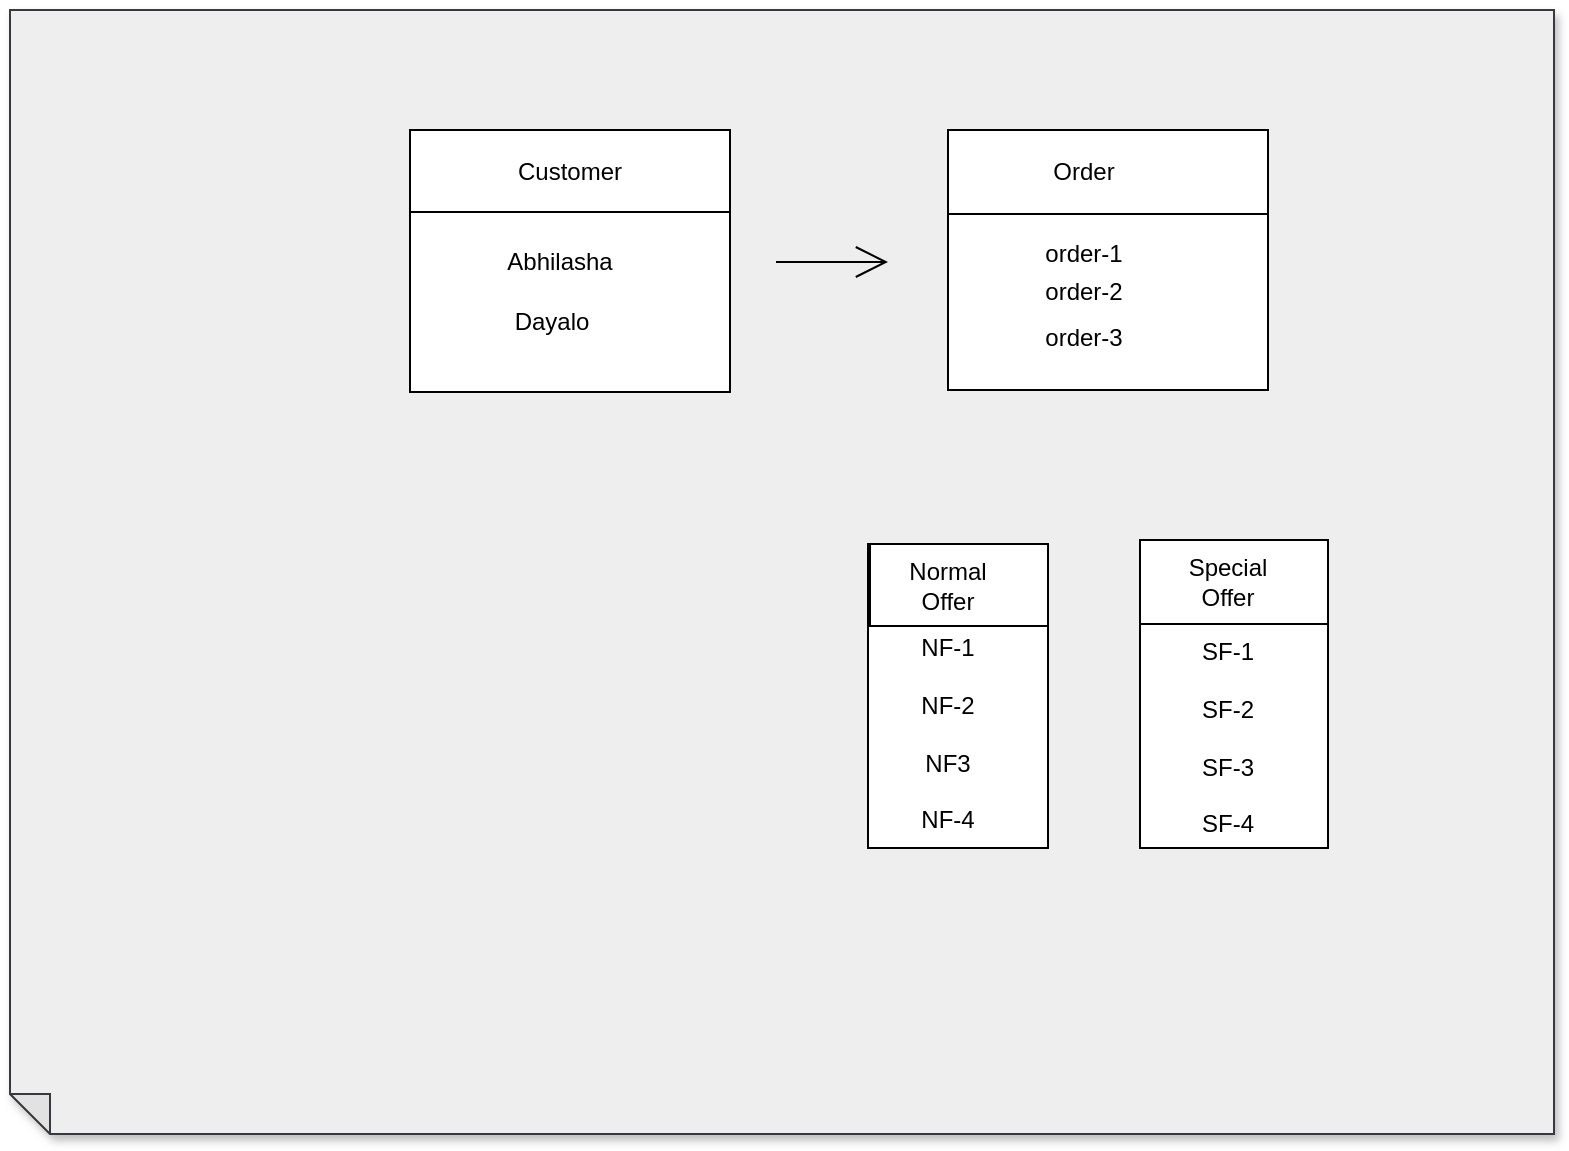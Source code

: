 <mxfile version="16.2.7" type="github">
  <diagram id="onysPagwED_wZTJouNJT" name="Page-1">
    <mxGraphModel dx="1902" dy="677" grid="0" gridSize="10" guides="1" tooltips="1" connect="1" arrows="1" fold="1" page="0" pageScale="1" pageWidth="850" pageHeight="1100" math="0" shadow="0">
      <root>
        <mxCell id="0" />
        <mxCell id="1" parent="0" />
        <mxCell id="BJpWfWgqbpkn3w_byGHn-1" value="" style="shape=note;whiteSpace=wrap;html=1;backgroundOutline=1;darkOpacity=0.05;fillColor=#eeeeee;strokeColor=#36393d;fillStyle=solid;direction=west;gradientDirection=north;shadow=1;size=20;pointerEvents=1;hachureGap=4;" vertex="1" parent="1">
          <mxGeometry x="-134" y="2" width="772" height="562" as="geometry" />
        </mxCell>
        <mxCell id="BJpWfWgqbpkn3w_byGHn-2" value="" style="rounded=0;whiteSpace=wrap;html=1;hachureGap=4;" vertex="1" parent="1">
          <mxGeometry x="66" y="62" width="160" height="131" as="geometry" />
        </mxCell>
        <mxCell id="BJpWfWgqbpkn3w_byGHn-7" value="Customer" style="rounded=0;whiteSpace=wrap;html=1;hachureGap=4;" vertex="1" parent="1">
          <mxGeometry x="66" y="62" width="160" height="41" as="geometry" />
        </mxCell>
        <mxCell id="BJpWfWgqbpkn3w_byGHn-8" value="Dayalo" style="text;strokeColor=none;fillColor=none;html=1;align=center;verticalAlign=middle;whiteSpace=wrap;rounded=0;hachureGap=4;" vertex="1" parent="1">
          <mxGeometry x="107" y="143" width="60" height="30" as="geometry" />
        </mxCell>
        <mxCell id="BJpWfWgqbpkn3w_byGHn-9" value="Abhilasha" style="text;strokeColor=none;fillColor=none;html=1;align=center;verticalAlign=middle;whiteSpace=wrap;rounded=0;hachureGap=4;" vertex="1" parent="1">
          <mxGeometry x="111" y="112.5" width="60" height="30" as="geometry" />
        </mxCell>
        <mxCell id="BJpWfWgqbpkn3w_byGHn-10" value="" style="rounded=0;whiteSpace=wrap;html=1;hachureGap=4;" vertex="1" parent="1">
          <mxGeometry x="335" y="62" width="160" height="130" as="geometry" />
        </mxCell>
        <mxCell id="BJpWfWgqbpkn3w_byGHn-11" value="" style="rounded=0;whiteSpace=wrap;html=1;hachureGap=4;" vertex="1" parent="1">
          <mxGeometry x="335" y="62" width="160" height="42" as="geometry" />
        </mxCell>
        <mxCell id="BJpWfWgqbpkn3w_byGHn-12" value="Order" style="text;strokeColor=none;fillColor=none;html=1;align=center;verticalAlign=middle;whiteSpace=wrap;rounded=0;hachureGap=4;" vertex="1" parent="1">
          <mxGeometry x="373" y="67.5" width="60" height="30" as="geometry" />
        </mxCell>
        <mxCell id="BJpWfWgqbpkn3w_byGHn-13" value="order-2" style="text;strokeColor=none;fillColor=none;html=1;align=center;verticalAlign=middle;whiteSpace=wrap;rounded=0;hachureGap=4;" vertex="1" parent="1">
          <mxGeometry x="373" y="128" width="60" height="30" as="geometry" />
        </mxCell>
        <mxCell id="BJpWfWgqbpkn3w_byGHn-14" value="order-1" style="text;strokeColor=none;fillColor=none;html=1;align=center;verticalAlign=middle;whiteSpace=wrap;rounded=0;hachureGap=4;" vertex="1" parent="1">
          <mxGeometry x="373" y="109" width="60" height="30" as="geometry" />
        </mxCell>
        <mxCell id="BJpWfWgqbpkn3w_byGHn-15" value="order-3" style="text;strokeColor=none;fillColor=none;html=1;align=center;verticalAlign=middle;whiteSpace=wrap;rounded=0;hachureGap=4;" vertex="1" parent="1">
          <mxGeometry x="373" y="151" width="60" height="30" as="geometry" />
        </mxCell>
        <mxCell id="BJpWfWgqbpkn3w_byGHn-16" value="" style="rounded=0;whiteSpace=wrap;html=1;hachureGap=4;" vertex="1" parent="1">
          <mxGeometry x="431" y="267" width="94" height="154" as="geometry" />
        </mxCell>
        <mxCell id="BJpWfWgqbpkn3w_byGHn-17" value="" style="rounded=0;whiteSpace=wrap;html=1;hachureGap=4;" vertex="1" parent="1">
          <mxGeometry x="431" y="267" width="94" height="42" as="geometry" />
        </mxCell>
        <mxCell id="BJpWfWgqbpkn3w_byGHn-18" value="Special Offer" style="text;strokeColor=none;fillColor=none;html=1;align=center;verticalAlign=middle;whiteSpace=wrap;rounded=0;hachureGap=4;" vertex="1" parent="1">
          <mxGeometry x="445" y="273" width="60" height="30" as="geometry" />
        </mxCell>
        <mxCell id="BJpWfWgqbpkn3w_byGHn-19" value="" style="rounded=0;whiteSpace=wrap;html=1;hachureGap=4;" vertex="1" parent="1">
          <mxGeometry x="295" y="269" width="90" height="152" as="geometry" />
        </mxCell>
        <mxCell id="BJpWfWgqbpkn3w_byGHn-20" value="" style="rounded=0;whiteSpace=wrap;html=1;hachureGap=4;" vertex="1" parent="1">
          <mxGeometry x="296" y="269" width="89" height="41" as="geometry" />
        </mxCell>
        <mxCell id="BJpWfWgqbpkn3w_byGHn-21" value="Normal Offer" style="text;strokeColor=none;fillColor=none;html=1;align=center;verticalAlign=middle;whiteSpace=wrap;rounded=0;hachureGap=4;" vertex="1" parent="1">
          <mxGeometry x="305" y="274.5" width="60" height="30" as="geometry" />
        </mxCell>
        <mxCell id="BJpWfWgqbpkn3w_byGHn-22" value="NF-1&lt;br&gt;&lt;br&gt;NF-2&lt;br&gt;&lt;br&gt;NF3&lt;br&gt;&lt;br&gt;NF-4" style="text;strokeColor=none;fillColor=none;html=1;align=center;verticalAlign=middle;whiteSpace=wrap;rounded=0;hachureGap=4;" vertex="1" parent="1">
          <mxGeometry x="305" y="349" width="60" height="30" as="geometry" />
        </mxCell>
        <mxCell id="BJpWfWgqbpkn3w_byGHn-23" value="SF-1&lt;br&gt;&lt;br&gt;SF-2&lt;br&gt;&lt;br&gt;SF-3&lt;br&gt;&lt;br&gt;SF-4" style="text;strokeColor=none;fillColor=none;html=1;align=center;verticalAlign=middle;whiteSpace=wrap;rounded=0;hachureGap=4;" vertex="1" parent="1">
          <mxGeometry x="445" y="351" width="60" height="30" as="geometry" />
        </mxCell>
        <mxCell id="BJpWfWgqbpkn3w_byGHn-25" value="" style="edgeStyle=none;orthogonalLoop=1;jettySize=auto;html=1;rounded=0;endArrow=open;startSize=14;endSize=14;sourcePerimeterSpacing=8;targetPerimeterSpacing=8;curved=1;" edge="1" parent="1">
          <mxGeometry width="120" relative="1" as="geometry">
            <mxPoint x="249" y="128" as="sourcePoint" />
            <mxPoint x="305" y="128" as="targetPoint" />
            <Array as="points">
              <mxPoint x="278" y="128" />
            </Array>
          </mxGeometry>
        </mxCell>
      </root>
    </mxGraphModel>
  </diagram>
</mxfile>
